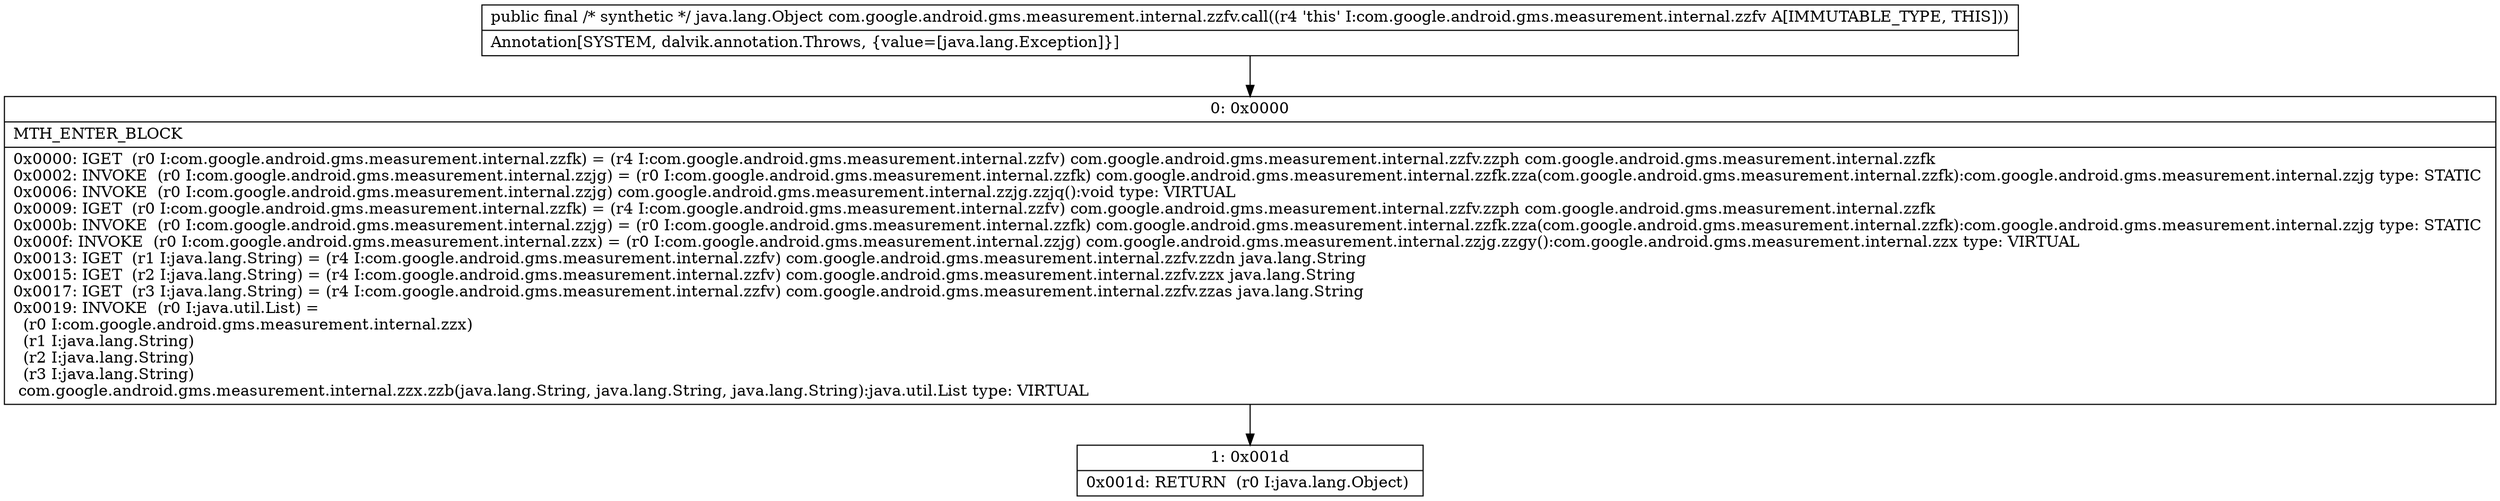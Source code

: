 digraph "CFG forcom.google.android.gms.measurement.internal.zzfv.call()Ljava\/lang\/Object;" {
Node_0 [shape=record,label="{0\:\ 0x0000|MTH_ENTER_BLOCK\l|0x0000: IGET  (r0 I:com.google.android.gms.measurement.internal.zzfk) = (r4 I:com.google.android.gms.measurement.internal.zzfv) com.google.android.gms.measurement.internal.zzfv.zzph com.google.android.gms.measurement.internal.zzfk \l0x0002: INVOKE  (r0 I:com.google.android.gms.measurement.internal.zzjg) = (r0 I:com.google.android.gms.measurement.internal.zzfk) com.google.android.gms.measurement.internal.zzfk.zza(com.google.android.gms.measurement.internal.zzfk):com.google.android.gms.measurement.internal.zzjg type: STATIC \l0x0006: INVOKE  (r0 I:com.google.android.gms.measurement.internal.zzjg) com.google.android.gms.measurement.internal.zzjg.zzjq():void type: VIRTUAL \l0x0009: IGET  (r0 I:com.google.android.gms.measurement.internal.zzfk) = (r4 I:com.google.android.gms.measurement.internal.zzfv) com.google.android.gms.measurement.internal.zzfv.zzph com.google.android.gms.measurement.internal.zzfk \l0x000b: INVOKE  (r0 I:com.google.android.gms.measurement.internal.zzjg) = (r0 I:com.google.android.gms.measurement.internal.zzfk) com.google.android.gms.measurement.internal.zzfk.zza(com.google.android.gms.measurement.internal.zzfk):com.google.android.gms.measurement.internal.zzjg type: STATIC \l0x000f: INVOKE  (r0 I:com.google.android.gms.measurement.internal.zzx) = (r0 I:com.google.android.gms.measurement.internal.zzjg) com.google.android.gms.measurement.internal.zzjg.zzgy():com.google.android.gms.measurement.internal.zzx type: VIRTUAL \l0x0013: IGET  (r1 I:java.lang.String) = (r4 I:com.google.android.gms.measurement.internal.zzfv) com.google.android.gms.measurement.internal.zzfv.zzdn java.lang.String \l0x0015: IGET  (r2 I:java.lang.String) = (r4 I:com.google.android.gms.measurement.internal.zzfv) com.google.android.gms.measurement.internal.zzfv.zzx java.lang.String \l0x0017: IGET  (r3 I:java.lang.String) = (r4 I:com.google.android.gms.measurement.internal.zzfv) com.google.android.gms.measurement.internal.zzfv.zzas java.lang.String \l0x0019: INVOKE  (r0 I:java.util.List) = \l  (r0 I:com.google.android.gms.measurement.internal.zzx)\l  (r1 I:java.lang.String)\l  (r2 I:java.lang.String)\l  (r3 I:java.lang.String)\l com.google.android.gms.measurement.internal.zzx.zzb(java.lang.String, java.lang.String, java.lang.String):java.util.List type: VIRTUAL \l}"];
Node_1 [shape=record,label="{1\:\ 0x001d|0x001d: RETURN  (r0 I:java.lang.Object) \l}"];
MethodNode[shape=record,label="{public final \/* synthetic *\/ java.lang.Object com.google.android.gms.measurement.internal.zzfv.call((r4 'this' I:com.google.android.gms.measurement.internal.zzfv A[IMMUTABLE_TYPE, THIS]))  | Annotation[SYSTEM, dalvik.annotation.Throws, \{value=[java.lang.Exception]\}]\l}"];
MethodNode -> Node_0;
Node_0 -> Node_1;
}

